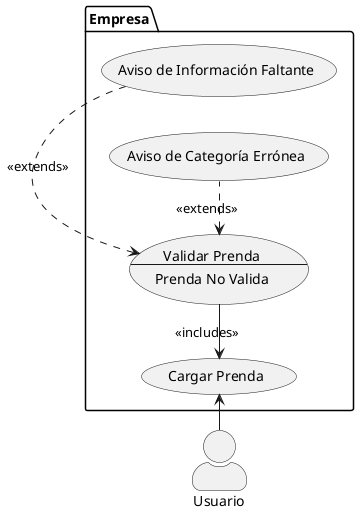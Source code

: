 @startuml
/'
DOCUMENTACIÓN: https://plantuml.com/use-case-diagram
NOTA: GITHUB no renderiza este tipo de diagramas, sacar screenshot
'/

skinparam actorStyle awesome
"Usuario" as U

package Empresa {
left to right direction
usecase UC2 as (Cargar Prenda)
usecase UC3 as "Validar Prenda
--
Prenda No Valida"

U -> UC2
UC2 <- UC3 : <<includes>>
UC3 <.(Aviso de Información Faltante) :<<extends>> /'Posible cambio de nombre'/
UC3 <.(Aviso de Categoría Errónea) :<<extends>> /'Posible cambio de nombre'/

}
@enduml